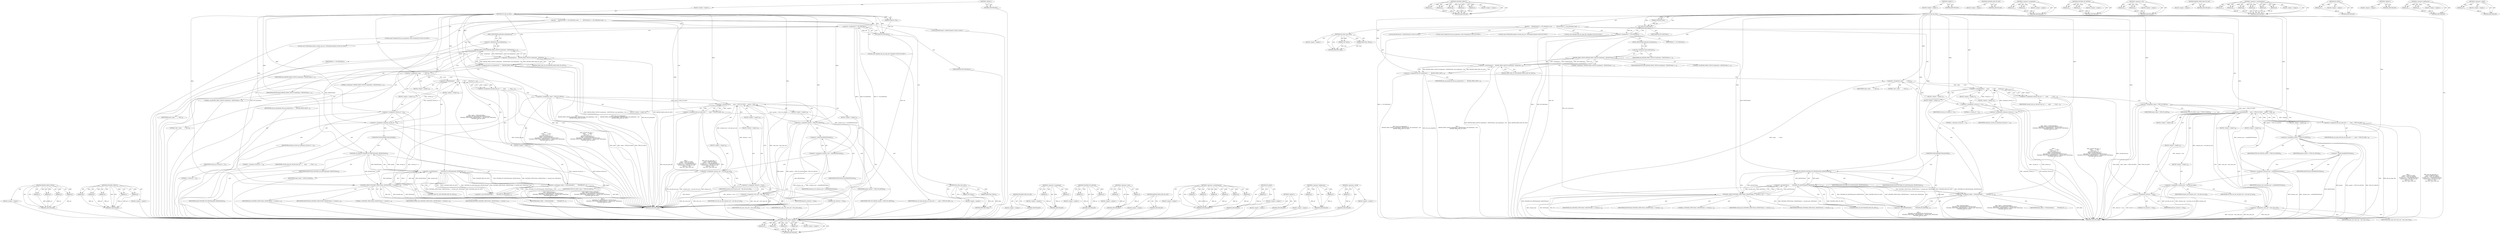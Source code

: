 digraph "&lt;operator&gt;.sizeOf" {
vulnerable_154 [label=<(METHOD,DEFINE_PROP_UINT32)>];
vulnerable_155 [label=<(PARAM,p1)>];
vulnerable_156 [label=<(PARAM,p2)>];
vulnerable_157 [label=<(PARAM,p3)>];
vulnerable_158 [label=<(PARAM,p4)>];
vulnerable_159 [label=<(BLOCK,&lt;empty&gt;,&lt;empty&gt;)>];
vulnerable_160 [label=<(METHOD_RETURN,ANY)>];
vulnerable_179 [label=<(METHOD,VMSTATE_STRUCT)>];
vulnerable_180 [label=<(PARAM,p1)>];
vulnerable_181 [label=<(PARAM,p2)>];
vulnerable_182 [label=<(PARAM,p3)>];
vulnerable_183 [label=<(PARAM,p4)>];
vulnerable_184 [label=<(PARAM,p5)>];
vulnerable_185 [label=<(BLOCK,&lt;empty&gt;,&lt;empty&gt;)>];
vulnerable_186 [label=<(METHOD_RETURN,ANY)>];
vulnerable_6 [label=<(METHOD,&lt;global&gt;)<SUB>1</SUB>>];
vulnerable_7 [label=<(BLOCK,&lt;empty&gt;,&lt;empty&gt;)<SUB>1</SUB>>];
vulnerable_8 [label=<(METHOD,usb_ehci_pci_exit)<SUB>1</SUB>>];
vulnerable_9 [label=<(PARAM,PCIDevice *dev)<SUB>1</SUB>>];
vulnerable_10 [label=<(BLOCK,{
     EHCIPCIState *i = PCI_EHCI(dev);
static ...,{
     EHCIPCIState *i = PCI_EHCI(dev);
static ...)<SUB>2</SUB>>];
vulnerable_11 [label="<(LOCAL,EHCIPCIState* i: EHCIPCIState*)<SUB>3</SUB>>"];
vulnerable_12 [label=<(&lt;operator&gt;.assignment,*i = PCI_EHCI(dev))<SUB>3</SUB>>];
vulnerable_13 [label=<(IDENTIFIER,i,*i = PCI_EHCI(dev))<SUB>3</SUB>>];
vulnerable_14 [label=<(PCI_EHCI,PCI_EHCI(dev))<SUB>3</SUB>>];
vulnerable_15 [label=<(IDENTIFIER,dev,PCI_EHCI(dev))<SUB>3</SUB>>];
vulnerable_16 [label="<(LOCAL,static Property[2] ehci_pci_properties: static Property[2])<SUB>28</SUB>>"];
vulnerable_17 [label=<(&lt;operator&gt;.assignment,ehci_pci_properties[] = {
    DEFINE_PROP_UINT3...)<SUB>28</SUB>>];
vulnerable_18 [label=<(IDENTIFIER,ehci_pci_properties,ehci_pci_properties[] = {
    DEFINE_PROP_UINT3...)<SUB>28</SUB>>];
vulnerable_19 [label=<(&lt;operator&gt;.arrayInitializer,{
    DEFINE_PROP_UINT32(&quot;maxframes&quot;, EHCIPCISt...)<SUB>28</SUB>>];
vulnerable_20 [label=<(DEFINE_PROP_UINT32,DEFINE_PROP_UINT32(&quot;maxframes&quot;, EHCIPCIState, e...)<SUB>29</SUB>>];
vulnerable_21 [label=<(LITERAL,&quot;maxframes&quot;,DEFINE_PROP_UINT32(&quot;maxframes&quot;, EHCIPCIState, e...)<SUB>29</SUB>>];
vulnerable_22 [label=<(IDENTIFIER,EHCIPCIState,DEFINE_PROP_UINT32(&quot;maxframes&quot;, EHCIPCIState, e...)<SUB>29</SUB>>];
vulnerable_23 [label=<(&lt;operator&gt;.fieldAccess,ehci.maxframes)<SUB>29</SUB>>];
vulnerable_24 [label=<(IDENTIFIER,ehci,DEFINE_PROP_UINT32(&quot;maxframes&quot;, EHCIPCIState, e...)<SUB>29</SUB>>];
vulnerable_25 [label=<(FIELD_IDENTIFIER,maxframes,maxframes)<SUB>29</SUB>>];
vulnerable_26 [label=<(LITERAL,128,DEFINE_PROP_UINT32(&quot;maxframes&quot;, EHCIPCIState, e...)<SUB>29</SUB>>];
vulnerable_27 [label=<(DEFINE_PROP_END_OF_LIST,DEFINE_PROP_END_OF_LIST())<SUB>30</SUB>>];
vulnerable_28 [label="<(LOCAL,const VMStateDescription vmstate_ehci_pci: VMStateDescription)<SUB>33</SUB>>"];
vulnerable_29 [label=<(&lt;operator&gt;.assignment,vmstate_ehci_pci = {
    .name        = &quot;ehci&quot;,...)<SUB>33</SUB>>];
vulnerable_30 [label=<(IDENTIFIER,vmstate_ehci_pci,vmstate_ehci_pci = {
    .name        = &quot;ehci&quot;,...)<SUB>33</SUB>>];
vulnerable_31 [label=<(&lt;operator&gt;.arrayInitializer,{
    .name        = &quot;ehci&quot;,
    .version_id  =...)<SUB>33</SUB>>];
vulnerable_32 [label=<(BLOCK,&lt;empty&gt;,&lt;empty&gt;)<SUB>34</SUB>>];
vulnerable_33 [label=<(&lt;operator&gt;.assignment,.name        = &quot;ehci&quot;)<SUB>34</SUB>>];
vulnerable_34 [label=<(IDENTIFIER,name,.name        = &quot;ehci&quot;)<SUB>34</SUB>>];
vulnerable_35 [label=<(LITERAL,&quot;ehci&quot;,.name        = &quot;ehci&quot;)<SUB>34</SUB>>];
vulnerable_36 [label=<(BLOCK,&lt;empty&gt;,&lt;empty&gt;)<SUB>35</SUB>>];
vulnerable_37 [label=<(&lt;operator&gt;.assignment,.version_id  = 2)<SUB>35</SUB>>];
vulnerable_38 [label=<(IDENTIFIER,version_id,.version_id  = 2)<SUB>35</SUB>>];
vulnerable_39 [label=<(LITERAL,2,.version_id  = 2)<SUB>35</SUB>>];
vulnerable_40 [label=<(BLOCK,&lt;empty&gt;,&lt;empty&gt;)<SUB>36</SUB>>];
vulnerable_41 [label=<(&lt;operator&gt;.assignment,.minimum_version_id  = 1)<SUB>36</SUB>>];
vulnerable_42 [label=<(IDENTIFIER,minimum_version_id,.minimum_version_id  = 1)<SUB>36</SUB>>];
vulnerable_43 [label=<(LITERAL,1,.minimum_version_id  = 1)<SUB>36</SUB>>];
vulnerable_44 [label=<(BLOCK,&lt;empty&gt;,&lt;empty&gt;)<SUB>37</SUB>>];
vulnerable_45 [label=<(&lt;operator&gt;.assignment,.fields = (VMStateField[]) {
        VMSTATE_PC...)<SUB>37</SUB>>];
vulnerable_46 [label=<(IDENTIFIER,fields,.fields = (VMStateField[]) {
        VMSTATE_PC...)<SUB>37</SUB>>];
vulnerable_47 [label=<(&lt;operator&gt;.cast,(VMStateField[]) {
        VMSTATE_PCI_DEVICE(p...)<SUB>37</SUB>>];
vulnerable_48 [label=<(UNKNOWN,VMStateField[],VMStateField[])<SUB>37</SUB>>];
vulnerable_49 [label=<(&lt;operator&gt;.arrayInitializer,{
        VMSTATE_PCI_DEVICE(pcidev, EHCIPCISta...)<SUB>37</SUB>>];
vulnerable_50 [label=<(VMSTATE_PCI_DEVICE,VMSTATE_PCI_DEVICE(pcidev, EHCIPCIState))<SUB>38</SUB>>];
vulnerable_51 [label=<(IDENTIFIER,pcidev,VMSTATE_PCI_DEVICE(pcidev, EHCIPCIState))<SUB>38</SUB>>];
vulnerable_52 [label=<(IDENTIFIER,EHCIPCIState,VMSTATE_PCI_DEVICE(pcidev, EHCIPCIState))<SUB>38</SUB>>];
vulnerable_53 [label=<(VMSTATE_STRUCT,VMSTATE_STRUCT(ehci, EHCIPCIState, 2, vmstate_e...)<SUB>39</SUB>>];
vulnerable_54 [label=<(IDENTIFIER,ehci,VMSTATE_STRUCT(ehci, EHCIPCIState, 2, vmstate_e...)<SUB>39</SUB>>];
vulnerable_55 [label=<(IDENTIFIER,EHCIPCIState,VMSTATE_STRUCT(ehci, EHCIPCIState, 2, vmstate_e...)<SUB>39</SUB>>];
vulnerable_56 [label=<(LITERAL,2,VMSTATE_STRUCT(ehci, EHCIPCIState, 2, vmstate_e...)<SUB>39</SUB>>];
vulnerable_57 [label=<(IDENTIFIER,vmstate_ehci,VMSTATE_STRUCT(ehci, EHCIPCIState, 2, vmstate_e...)<SUB>39</SUB>>];
vulnerable_58 [label=<(IDENTIFIER,EHCIState,VMSTATE_STRUCT(ehci, EHCIPCIState, 2, vmstate_e...)<SUB>39</SUB>>];
vulnerable_59 [label=<(VMSTATE_END_OF_LIST,VMSTATE_END_OF_LIST())<SUB>40</SUB>>];
vulnerable_60 [label="<(LOCAL,const TypeInfo ehci_pci_type_info: TypeInfo)<SUB>58</SUB>>"];
vulnerable_61 [label=<(&lt;operator&gt;.assignment,ehci_pci_type_info = {
    .name = TYPE_PCI_EHC...)<SUB>58</SUB>>];
vulnerable_62 [label=<(IDENTIFIER,ehci_pci_type_info,ehci_pci_type_info = {
    .name = TYPE_PCI_EHC...)<SUB>58</SUB>>];
vulnerable_63 [label=<(&lt;operator&gt;.arrayInitializer,{
    .name = TYPE_PCI_EHCI,
    .parent = TYPE...)<SUB>58</SUB>>];
vulnerable_64 [label=<(BLOCK,&lt;empty&gt;,&lt;empty&gt;)<SUB>59</SUB>>];
vulnerable_65 [label=<(&lt;operator&gt;.assignment,.name = TYPE_PCI_EHCI)<SUB>59</SUB>>];
vulnerable_66 [label=<(IDENTIFIER,name,.name = TYPE_PCI_EHCI)<SUB>59</SUB>>];
vulnerable_67 [label=<(IDENTIFIER,TYPE_PCI_EHCI,.name = TYPE_PCI_EHCI)<SUB>59</SUB>>];
vulnerable_68 [label=<(BLOCK,&lt;empty&gt;,&lt;empty&gt;)<SUB>60</SUB>>];
vulnerable_69 [label=<(&lt;operator&gt;.assignment,.parent = TYPE_PCI_DEVICE)<SUB>60</SUB>>];
vulnerable_70 [label=<(IDENTIFIER,parent,.parent = TYPE_PCI_DEVICE)<SUB>60</SUB>>];
vulnerable_71 [label=<(IDENTIFIER,TYPE_PCI_DEVICE,.parent = TYPE_PCI_DEVICE)<SUB>60</SUB>>];
vulnerable_72 [label=<(BLOCK,&lt;empty&gt;,&lt;empty&gt;)<SUB>61</SUB>>];
vulnerable_73 [label=<(&lt;operator&gt;.assignment,.instance_size = sizeof(EHCIPCIState))<SUB>61</SUB>>];
vulnerable_74 [label=<(IDENTIFIER,instance_size,.instance_size = sizeof(EHCIPCIState))<SUB>61</SUB>>];
vulnerable_75 [label=<(&lt;operator&gt;.sizeOf,sizeof(EHCIPCIState))<SUB>61</SUB>>];
vulnerable_76 [label=<(IDENTIFIER,EHCIPCIState,sizeof(EHCIPCIState))<SUB>61</SUB>>];
vulnerable_77 [label=<(BLOCK,&lt;empty&gt;,&lt;empty&gt;)<SUB>62</SUB>>];
vulnerable_78 [label=<(&lt;operator&gt;.assignment,.instance_init = usb_ehci_pci_init)<SUB>62</SUB>>];
vulnerable_79 [label=<(IDENTIFIER,instance_init,.instance_init = usb_ehci_pci_init)<SUB>62</SUB>>];
vulnerable_80 [label=<(IDENTIFIER,usb_ehci_pci_init,.instance_init = usb_ehci_pci_init)<SUB>62</SUB>>];
vulnerable_81 [label=<(BLOCK,&lt;empty&gt;,&lt;empty&gt;)<SUB>63</SUB>>];
vulnerable_82 [label=<(&lt;operator&gt;.assignment,.abstract = true)<SUB>63</SUB>>];
vulnerable_83 [label=<(IDENTIFIER,abstract,.abstract = true)<SUB>63</SUB>>];
vulnerable_84 [label=<(LITERAL,true,.abstract = true)<SUB>63</SUB>>];
vulnerable_85 [label=<(BLOCK,&lt;empty&gt;,&lt;empty&gt;)<SUB>64</SUB>>];
vulnerable_86 [label=<(&lt;operator&gt;.assignment,.class_init = ehci_class_init)<SUB>64</SUB>>];
vulnerable_87 [label=<(IDENTIFIER,class_init,.class_init = ehci_class_init)<SUB>64</SUB>>];
vulnerable_88 [label=<(IDENTIFIER,ehci_class_init,.class_init = ehci_class_init)<SUB>64</SUB>>];
vulnerable_89 [label=<(METHOD,ehci_data_class_init)<SUB>67</SUB>>];
vulnerable_90 [label=<(PARAM,ObjectClass *klass)<SUB>67</SUB>>];
vulnerable_91 [label=<(PARAM,void *data)<SUB>67</SUB>>];
vulnerable_92 [label=<(BLOCK,&lt;empty&gt;,&lt;empty&gt;)>];
vulnerable_93 [label=<(METHOD_RETURN,void)<SUB>67</SUB>>];
vulnerable_95 [label=<(METHOD_RETURN,void)<SUB>1</SUB>>];
vulnerable_97 [label=<(METHOD_RETURN,ANY)<SUB>1</SUB>>];
vulnerable_187 [label=<(METHOD,VMSTATE_END_OF_LIST)>];
vulnerable_188 [label=<(BLOCK,&lt;empty&gt;,&lt;empty&gt;)>];
vulnerable_189 [label=<(METHOD_RETURN,ANY)>];
vulnerable_136 [label=<(METHOD,&lt;operator&gt;.assignment)>];
vulnerable_137 [label=<(PARAM,p1)>];
vulnerable_138 [label=<(PARAM,p2)>];
vulnerable_139 [label=<(BLOCK,&lt;empty&gt;,&lt;empty&gt;)>];
vulnerable_140 [label=<(METHOD_RETURN,ANY)>];
vulnerable_174 [label=<(METHOD,VMSTATE_PCI_DEVICE)>];
vulnerable_175 [label=<(PARAM,p1)>];
vulnerable_176 [label=<(PARAM,p2)>];
vulnerable_177 [label=<(BLOCK,&lt;empty&gt;,&lt;empty&gt;)>];
vulnerable_178 [label=<(METHOD_RETURN,ANY)>];
vulnerable_169 [label=<(METHOD,&lt;operator&gt;.cast)>];
vulnerable_170 [label=<(PARAM,p1)>];
vulnerable_171 [label=<(PARAM,p2)>];
vulnerable_172 [label=<(BLOCK,&lt;empty&gt;,&lt;empty&gt;)>];
vulnerable_173 [label=<(METHOD_RETURN,ANY)>];
vulnerable_166 [label=<(METHOD,DEFINE_PROP_END_OF_LIST)>];
vulnerable_167 [label=<(BLOCK,&lt;empty&gt;,&lt;empty&gt;)>];
vulnerable_168 [label=<(METHOD_RETURN,ANY)>];
vulnerable_145 [label=<(METHOD,&lt;operator&gt;.arrayInitializer)>];
vulnerable_146 [label=<(PARAM,p1)>];
vulnerable_147 [label=<(PARAM,p2)>];
vulnerable_148 [label=<(PARAM,p3)>];
vulnerable_149 [label=<(PARAM,p4)>];
vulnerable_150 [label=<(PARAM,p5)>];
vulnerable_151 [label=<(PARAM,p6)>];
vulnerable_152 [label=<(BLOCK,&lt;empty&gt;,&lt;empty&gt;)>];
vulnerable_153 [label=<(METHOD_RETURN,ANY)>];
vulnerable_141 [label=<(METHOD,PCI_EHCI)>];
vulnerable_142 [label=<(PARAM,p1)>];
vulnerable_143 [label=<(BLOCK,&lt;empty&gt;,&lt;empty&gt;)>];
vulnerable_144 [label=<(METHOD_RETURN,ANY)>];
vulnerable_130 [label=<(METHOD,&lt;global&gt;)<SUB>1</SUB>>];
vulnerable_131 [label=<(BLOCK,&lt;empty&gt;,&lt;empty&gt;)>];
vulnerable_132 [label=<(METHOD_RETURN,ANY)>];
vulnerable_161 [label=<(METHOD,&lt;operator&gt;.fieldAccess)>];
vulnerable_162 [label=<(PARAM,p1)>];
vulnerable_163 [label=<(PARAM,p2)>];
vulnerable_164 [label=<(BLOCK,&lt;empty&gt;,&lt;empty&gt;)>];
vulnerable_165 [label=<(METHOD_RETURN,ANY)>];
vulnerable_190 [label=<(METHOD,&lt;operator&gt;.sizeOf)>];
vulnerable_191 [label=<(PARAM,p1)>];
vulnerable_192 [label=<(BLOCK,&lt;empty&gt;,&lt;empty&gt;)>];
vulnerable_193 [label=<(METHOD_RETURN,ANY)>];
fixed_154 [label=<(METHOD,DEFINE_PROP_UINT32)>];
fixed_155 [label=<(PARAM,p1)>];
fixed_156 [label=<(PARAM,p2)>];
fixed_157 [label=<(PARAM,p3)>];
fixed_158 [label=<(PARAM,p4)>];
fixed_159 [label=<(BLOCK,&lt;empty&gt;,&lt;empty&gt;)>];
fixed_160 [label=<(METHOD_RETURN,ANY)>];
fixed_179 [label=<(METHOD,VMSTATE_STRUCT)>];
fixed_180 [label=<(PARAM,p1)>];
fixed_181 [label=<(PARAM,p2)>];
fixed_182 [label=<(PARAM,p3)>];
fixed_183 [label=<(PARAM,p4)>];
fixed_184 [label=<(PARAM,p5)>];
fixed_185 [label=<(BLOCK,&lt;empty&gt;,&lt;empty&gt;)>];
fixed_186 [label=<(METHOD_RETURN,ANY)>];
fixed_6 [label=<(METHOD,&lt;global&gt;)<SUB>1</SUB>>];
fixed_7 [label=<(BLOCK,&lt;empty&gt;,&lt;empty&gt;)<SUB>1</SUB>>];
fixed_8 [label=<(METHOD,usb_ehci_pci_exit)<SUB>1</SUB>>];
fixed_9 [label=<(PARAM,PCIDevice *dev)<SUB>1</SUB>>];
fixed_10 [label=<(BLOCK,{
     EHCIPCIState *i = PCI_EHCI(dev);
static ...,{
     EHCIPCIState *i = PCI_EHCI(dev);
static ...)<SUB>2</SUB>>];
fixed_11 [label="<(LOCAL,EHCIPCIState* i: EHCIPCIState*)<SUB>3</SUB>>"];
fixed_12 [label=<(&lt;operator&gt;.assignment,*i = PCI_EHCI(dev))<SUB>3</SUB>>];
fixed_13 [label=<(IDENTIFIER,i,*i = PCI_EHCI(dev))<SUB>3</SUB>>];
fixed_14 [label=<(PCI_EHCI,PCI_EHCI(dev))<SUB>3</SUB>>];
fixed_15 [label=<(IDENTIFIER,dev,PCI_EHCI(dev))<SUB>3</SUB>>];
fixed_16 [label="<(LOCAL,static Property[2] ehci_pci_properties: static Property[2])<SUB>28</SUB>>"];
fixed_17 [label=<(&lt;operator&gt;.assignment,ehci_pci_properties[] = {
    DEFINE_PROP_UINT3...)<SUB>28</SUB>>];
fixed_18 [label=<(IDENTIFIER,ehci_pci_properties,ehci_pci_properties[] = {
    DEFINE_PROP_UINT3...)<SUB>28</SUB>>];
fixed_19 [label=<(&lt;operator&gt;.arrayInitializer,{
    DEFINE_PROP_UINT32(&quot;maxframes&quot;, EHCIPCISt...)<SUB>28</SUB>>];
fixed_20 [label=<(DEFINE_PROP_UINT32,DEFINE_PROP_UINT32(&quot;maxframes&quot;, EHCIPCIState, e...)<SUB>29</SUB>>];
fixed_21 [label=<(LITERAL,&quot;maxframes&quot;,DEFINE_PROP_UINT32(&quot;maxframes&quot;, EHCIPCIState, e...)<SUB>29</SUB>>];
fixed_22 [label=<(IDENTIFIER,EHCIPCIState,DEFINE_PROP_UINT32(&quot;maxframes&quot;, EHCIPCIState, e...)<SUB>29</SUB>>];
fixed_23 [label=<(&lt;operator&gt;.fieldAccess,ehci.maxframes)<SUB>29</SUB>>];
fixed_24 [label=<(IDENTIFIER,ehci,DEFINE_PROP_UINT32(&quot;maxframes&quot;, EHCIPCIState, e...)<SUB>29</SUB>>];
fixed_25 [label=<(FIELD_IDENTIFIER,maxframes,maxframes)<SUB>29</SUB>>];
fixed_26 [label=<(LITERAL,128,DEFINE_PROP_UINT32(&quot;maxframes&quot;, EHCIPCIState, e...)<SUB>29</SUB>>];
fixed_27 [label=<(DEFINE_PROP_END_OF_LIST,DEFINE_PROP_END_OF_LIST())<SUB>30</SUB>>];
fixed_28 [label="<(LOCAL,const VMStateDescription vmstate_ehci_pci: VMStateDescription)<SUB>33</SUB>>"];
fixed_29 [label=<(&lt;operator&gt;.assignment,vmstate_ehci_pci = {
    .name        = &quot;ehci&quot;,...)<SUB>33</SUB>>];
fixed_30 [label=<(IDENTIFIER,vmstate_ehci_pci,vmstate_ehci_pci = {
    .name        = &quot;ehci&quot;,...)<SUB>33</SUB>>];
fixed_31 [label=<(&lt;operator&gt;.arrayInitializer,{
    .name        = &quot;ehci&quot;,
    .version_id  =...)<SUB>33</SUB>>];
fixed_32 [label=<(BLOCK,&lt;empty&gt;,&lt;empty&gt;)<SUB>34</SUB>>];
fixed_33 [label=<(&lt;operator&gt;.assignment,.name        = &quot;ehci&quot;)<SUB>34</SUB>>];
fixed_34 [label=<(IDENTIFIER,name,.name        = &quot;ehci&quot;)<SUB>34</SUB>>];
fixed_35 [label=<(LITERAL,&quot;ehci&quot;,.name        = &quot;ehci&quot;)<SUB>34</SUB>>];
fixed_36 [label=<(BLOCK,&lt;empty&gt;,&lt;empty&gt;)<SUB>35</SUB>>];
fixed_37 [label=<(&lt;operator&gt;.assignment,.version_id  = 2)<SUB>35</SUB>>];
fixed_38 [label=<(IDENTIFIER,version_id,.version_id  = 2)<SUB>35</SUB>>];
fixed_39 [label=<(LITERAL,2,.version_id  = 2)<SUB>35</SUB>>];
fixed_40 [label=<(BLOCK,&lt;empty&gt;,&lt;empty&gt;)<SUB>36</SUB>>];
fixed_41 [label=<(&lt;operator&gt;.assignment,.minimum_version_id  = 1)<SUB>36</SUB>>];
fixed_42 [label=<(IDENTIFIER,minimum_version_id,.minimum_version_id  = 1)<SUB>36</SUB>>];
fixed_43 [label=<(LITERAL,1,.minimum_version_id  = 1)<SUB>36</SUB>>];
fixed_44 [label=<(BLOCK,&lt;empty&gt;,&lt;empty&gt;)<SUB>37</SUB>>];
fixed_45 [label=<(&lt;operator&gt;.assignment,.fields = (VMStateField[]) {
        VMSTATE_PC...)<SUB>37</SUB>>];
fixed_46 [label=<(IDENTIFIER,fields,.fields = (VMStateField[]) {
        VMSTATE_PC...)<SUB>37</SUB>>];
fixed_47 [label=<(&lt;operator&gt;.cast,(VMStateField[]) {
        VMSTATE_PCI_DEVICE(p...)<SUB>37</SUB>>];
fixed_48 [label=<(UNKNOWN,VMStateField[],VMStateField[])<SUB>37</SUB>>];
fixed_49 [label=<(&lt;operator&gt;.arrayInitializer,{
        VMSTATE_PCI_DEVICE(pcidev, EHCIPCISta...)<SUB>37</SUB>>];
fixed_50 [label=<(VMSTATE_PCI_DEVICE,VMSTATE_PCI_DEVICE(pcidev, EHCIPCIState))<SUB>38</SUB>>];
fixed_51 [label=<(IDENTIFIER,pcidev,VMSTATE_PCI_DEVICE(pcidev, EHCIPCIState))<SUB>38</SUB>>];
fixed_52 [label=<(IDENTIFIER,EHCIPCIState,VMSTATE_PCI_DEVICE(pcidev, EHCIPCIState))<SUB>38</SUB>>];
fixed_53 [label=<(VMSTATE_STRUCT,VMSTATE_STRUCT(ehci, EHCIPCIState, 2, vmstate_e...)<SUB>39</SUB>>];
fixed_54 [label=<(IDENTIFIER,ehci,VMSTATE_STRUCT(ehci, EHCIPCIState, 2, vmstate_e...)<SUB>39</SUB>>];
fixed_55 [label=<(IDENTIFIER,EHCIPCIState,VMSTATE_STRUCT(ehci, EHCIPCIState, 2, vmstate_e...)<SUB>39</SUB>>];
fixed_56 [label=<(LITERAL,2,VMSTATE_STRUCT(ehci, EHCIPCIState, 2, vmstate_e...)<SUB>39</SUB>>];
fixed_57 [label=<(IDENTIFIER,vmstate_ehci,VMSTATE_STRUCT(ehci, EHCIPCIState, 2, vmstate_e...)<SUB>39</SUB>>];
fixed_58 [label=<(IDENTIFIER,EHCIState,VMSTATE_STRUCT(ehci, EHCIPCIState, 2, vmstate_e...)<SUB>39</SUB>>];
fixed_59 [label=<(VMSTATE_END_OF_LIST,VMSTATE_END_OF_LIST())<SUB>40</SUB>>];
fixed_60 [label="<(LOCAL,const TypeInfo ehci_pci_type_info: TypeInfo)<SUB>58</SUB>>"];
fixed_61 [label=<(&lt;operator&gt;.assignment,ehci_pci_type_info = {
    .name = TYPE_PCI_EHC...)<SUB>58</SUB>>];
fixed_62 [label=<(IDENTIFIER,ehci_pci_type_info,ehci_pci_type_info = {
    .name = TYPE_PCI_EHC...)<SUB>58</SUB>>];
fixed_63 [label=<(&lt;operator&gt;.arrayInitializer,{
    .name = TYPE_PCI_EHCI,
    .parent = TYPE...)<SUB>58</SUB>>];
fixed_64 [label=<(BLOCK,&lt;empty&gt;,&lt;empty&gt;)<SUB>59</SUB>>];
fixed_65 [label=<(&lt;operator&gt;.assignment,.name = TYPE_PCI_EHCI)<SUB>59</SUB>>];
fixed_66 [label=<(IDENTIFIER,name,.name = TYPE_PCI_EHCI)<SUB>59</SUB>>];
fixed_67 [label=<(IDENTIFIER,TYPE_PCI_EHCI,.name = TYPE_PCI_EHCI)<SUB>59</SUB>>];
fixed_68 [label=<(BLOCK,&lt;empty&gt;,&lt;empty&gt;)<SUB>60</SUB>>];
fixed_69 [label=<(&lt;operator&gt;.assignment,.parent = TYPE_PCI_DEVICE)<SUB>60</SUB>>];
fixed_70 [label=<(IDENTIFIER,parent,.parent = TYPE_PCI_DEVICE)<SUB>60</SUB>>];
fixed_71 [label=<(IDENTIFIER,TYPE_PCI_DEVICE,.parent = TYPE_PCI_DEVICE)<SUB>60</SUB>>];
fixed_72 [label=<(BLOCK,&lt;empty&gt;,&lt;empty&gt;)<SUB>61</SUB>>];
fixed_73 [label=<(&lt;operator&gt;.assignment,.instance_size = sizeof(EHCIPCIState))<SUB>61</SUB>>];
fixed_74 [label=<(IDENTIFIER,instance_size,.instance_size = sizeof(EHCIPCIState))<SUB>61</SUB>>];
fixed_75 [label=<(&lt;operator&gt;.sizeOf,sizeof(EHCIPCIState))<SUB>61</SUB>>];
fixed_76 [label=<(IDENTIFIER,EHCIPCIState,sizeof(EHCIPCIState))<SUB>61</SUB>>];
fixed_77 [label=<(BLOCK,&lt;empty&gt;,&lt;empty&gt;)<SUB>62</SUB>>];
fixed_78 [label=<(&lt;operator&gt;.assignment,.instance_init = usb_ehci_pci_init)<SUB>62</SUB>>];
fixed_79 [label=<(IDENTIFIER,instance_init,.instance_init = usb_ehci_pci_init)<SUB>62</SUB>>];
fixed_80 [label=<(IDENTIFIER,usb_ehci_pci_init,.instance_init = usb_ehci_pci_init)<SUB>62</SUB>>];
fixed_81 [label=<(BLOCK,&lt;empty&gt;,&lt;empty&gt;)<SUB>63</SUB>>];
fixed_82 [label=<(&lt;operator&gt;.assignment,.abstract = true)<SUB>63</SUB>>];
fixed_83 [label=<(IDENTIFIER,abstract,.abstract = true)<SUB>63</SUB>>];
fixed_84 [label=<(LITERAL,true,.abstract = true)<SUB>63</SUB>>];
fixed_85 [label=<(BLOCK,&lt;empty&gt;,&lt;empty&gt;)<SUB>64</SUB>>];
fixed_86 [label=<(&lt;operator&gt;.assignment,.class_init = ehci_class_init)<SUB>64</SUB>>];
fixed_87 [label=<(IDENTIFIER,class_init,.class_init = ehci_class_init)<SUB>64</SUB>>];
fixed_88 [label=<(IDENTIFIER,ehci_class_init,.class_init = ehci_class_init)<SUB>64</SUB>>];
fixed_89 [label=<(METHOD,ehci_data_class_init)<SUB>67</SUB>>];
fixed_90 [label=<(PARAM,ObjectClass *klass)<SUB>67</SUB>>];
fixed_91 [label=<(PARAM,void *data)<SUB>67</SUB>>];
fixed_92 [label=<(BLOCK,&lt;empty&gt;,&lt;empty&gt;)>];
fixed_93 [label=<(METHOD_RETURN,void)<SUB>67</SUB>>];
fixed_95 [label=<(METHOD_RETURN,void)<SUB>1</SUB>>];
fixed_97 [label=<(METHOD_RETURN,ANY)<SUB>1</SUB>>];
fixed_187 [label=<(METHOD,VMSTATE_END_OF_LIST)>];
fixed_188 [label=<(BLOCK,&lt;empty&gt;,&lt;empty&gt;)>];
fixed_189 [label=<(METHOD_RETURN,ANY)>];
fixed_136 [label=<(METHOD,&lt;operator&gt;.assignment)>];
fixed_137 [label=<(PARAM,p1)>];
fixed_138 [label=<(PARAM,p2)>];
fixed_139 [label=<(BLOCK,&lt;empty&gt;,&lt;empty&gt;)>];
fixed_140 [label=<(METHOD_RETURN,ANY)>];
fixed_174 [label=<(METHOD,VMSTATE_PCI_DEVICE)>];
fixed_175 [label=<(PARAM,p1)>];
fixed_176 [label=<(PARAM,p2)>];
fixed_177 [label=<(BLOCK,&lt;empty&gt;,&lt;empty&gt;)>];
fixed_178 [label=<(METHOD_RETURN,ANY)>];
fixed_169 [label=<(METHOD,&lt;operator&gt;.cast)>];
fixed_170 [label=<(PARAM,p1)>];
fixed_171 [label=<(PARAM,p2)>];
fixed_172 [label=<(BLOCK,&lt;empty&gt;,&lt;empty&gt;)>];
fixed_173 [label=<(METHOD_RETURN,ANY)>];
fixed_166 [label=<(METHOD,DEFINE_PROP_END_OF_LIST)>];
fixed_167 [label=<(BLOCK,&lt;empty&gt;,&lt;empty&gt;)>];
fixed_168 [label=<(METHOD_RETURN,ANY)>];
fixed_145 [label=<(METHOD,&lt;operator&gt;.arrayInitializer)>];
fixed_146 [label=<(PARAM,p1)>];
fixed_147 [label=<(PARAM,p2)>];
fixed_148 [label=<(PARAM,p3)>];
fixed_149 [label=<(PARAM,p4)>];
fixed_150 [label=<(PARAM,p5)>];
fixed_151 [label=<(PARAM,p6)>];
fixed_152 [label=<(BLOCK,&lt;empty&gt;,&lt;empty&gt;)>];
fixed_153 [label=<(METHOD_RETURN,ANY)>];
fixed_141 [label=<(METHOD,PCI_EHCI)>];
fixed_142 [label=<(PARAM,p1)>];
fixed_143 [label=<(BLOCK,&lt;empty&gt;,&lt;empty&gt;)>];
fixed_144 [label=<(METHOD_RETURN,ANY)>];
fixed_130 [label=<(METHOD,&lt;global&gt;)<SUB>1</SUB>>];
fixed_131 [label=<(BLOCK,&lt;empty&gt;,&lt;empty&gt;)>];
fixed_132 [label=<(METHOD_RETURN,ANY)>];
fixed_161 [label=<(METHOD,&lt;operator&gt;.fieldAccess)>];
fixed_162 [label=<(PARAM,p1)>];
fixed_163 [label=<(PARAM,p2)>];
fixed_164 [label=<(BLOCK,&lt;empty&gt;,&lt;empty&gt;)>];
fixed_165 [label=<(METHOD_RETURN,ANY)>];
fixed_190 [label=<(METHOD,&lt;operator&gt;.sizeOf)>];
fixed_191 [label=<(PARAM,p1)>];
fixed_192 [label=<(BLOCK,&lt;empty&gt;,&lt;empty&gt;)>];
fixed_193 [label=<(METHOD_RETURN,ANY)>];
vulnerable_154 -> vulnerable_155  [key=0, label="AST: "];
vulnerable_154 -> vulnerable_155  [key=1, label="DDG: "];
vulnerable_154 -> vulnerable_159  [key=0, label="AST: "];
vulnerable_154 -> vulnerable_156  [key=0, label="AST: "];
vulnerable_154 -> vulnerable_156  [key=1, label="DDG: "];
vulnerable_154 -> vulnerable_160  [key=0, label="AST: "];
vulnerable_154 -> vulnerable_160  [key=1, label="CFG: "];
vulnerable_154 -> vulnerable_157  [key=0, label="AST: "];
vulnerable_154 -> vulnerable_157  [key=1, label="DDG: "];
vulnerable_154 -> vulnerable_158  [key=0, label="AST: "];
vulnerable_154 -> vulnerable_158  [key=1, label="DDG: "];
vulnerable_155 -> vulnerable_160  [key=0, label="DDG: p1"];
vulnerable_156 -> vulnerable_160  [key=0, label="DDG: p2"];
vulnerable_157 -> vulnerable_160  [key=0, label="DDG: p3"];
vulnerable_158 -> vulnerable_160  [key=0, label="DDG: p4"];
vulnerable_159 -> fixed_154  [key=0];
vulnerable_160 -> fixed_154  [key=0];
vulnerable_179 -> vulnerable_180  [key=0, label="AST: "];
vulnerable_179 -> vulnerable_180  [key=1, label="DDG: "];
vulnerable_179 -> vulnerable_185  [key=0, label="AST: "];
vulnerable_179 -> vulnerable_181  [key=0, label="AST: "];
vulnerable_179 -> vulnerable_181  [key=1, label="DDG: "];
vulnerable_179 -> vulnerable_186  [key=0, label="AST: "];
vulnerable_179 -> vulnerable_186  [key=1, label="CFG: "];
vulnerable_179 -> vulnerable_182  [key=0, label="AST: "];
vulnerable_179 -> vulnerable_182  [key=1, label="DDG: "];
vulnerable_179 -> vulnerable_183  [key=0, label="AST: "];
vulnerable_179 -> vulnerable_183  [key=1, label="DDG: "];
vulnerable_179 -> vulnerable_184  [key=0, label="AST: "];
vulnerable_179 -> vulnerable_184  [key=1, label="DDG: "];
vulnerable_180 -> vulnerable_186  [key=0, label="DDG: p1"];
vulnerable_181 -> vulnerable_186  [key=0, label="DDG: p2"];
vulnerable_182 -> vulnerable_186  [key=0, label="DDG: p3"];
vulnerable_183 -> vulnerable_186  [key=0, label="DDG: p4"];
vulnerable_184 -> vulnerable_186  [key=0, label="DDG: p5"];
vulnerable_185 -> fixed_154  [key=0];
vulnerable_186 -> fixed_154  [key=0];
vulnerable_6 -> vulnerable_7  [key=0, label="AST: "];
vulnerable_6 -> vulnerable_97  [key=0, label="AST: "];
vulnerable_6 -> vulnerable_97  [key=1, label="CFG: "];
vulnerable_7 -> vulnerable_8  [key=0, label="AST: "];
vulnerable_8 -> vulnerable_9  [key=0, label="AST: "];
vulnerable_8 -> vulnerable_9  [key=1, label="DDG: "];
vulnerable_8 -> vulnerable_10  [key=0, label="AST: "];
vulnerable_8 -> vulnerable_95  [key=0, label="AST: "];
vulnerable_8 -> vulnerable_14  [key=0, label="CFG: "];
vulnerable_8 -> vulnerable_14  [key=1, label="DDG: "];
vulnerable_8 -> vulnerable_19  [key=0, label="DDG: "];
vulnerable_8 -> vulnerable_31  [key=0, label="DDG: "];
vulnerable_8 -> vulnerable_63  [key=0, label="DDG: "];
vulnerable_8 -> vulnerable_20  [key=0, label="DDG: "];
vulnerable_8 -> vulnerable_33  [key=0, label="DDG: "];
vulnerable_8 -> vulnerable_37  [key=0, label="DDG: "];
vulnerable_8 -> vulnerable_41  [key=0, label="DDG: "];
vulnerable_8 -> vulnerable_65  [key=0, label="DDG: "];
vulnerable_8 -> vulnerable_69  [key=0, label="DDG: "];
vulnerable_8 -> vulnerable_78  [key=0, label="DDG: "];
vulnerable_8 -> vulnerable_82  [key=0, label="DDG: "];
vulnerable_8 -> vulnerable_86  [key=0, label="DDG: "];
vulnerable_8 -> vulnerable_49  [key=0, label="DDG: "];
vulnerable_8 -> vulnerable_50  [key=0, label="DDG: "];
vulnerable_8 -> vulnerable_53  [key=0, label="DDG: "];
vulnerable_9 -> vulnerable_14  [key=0, label="DDG: dev"];
vulnerable_10 -> vulnerable_11  [key=0, label="AST: "];
vulnerable_10 -> vulnerable_12  [key=0, label="AST: "];
vulnerable_10 -> vulnerable_16  [key=0, label="AST: "];
vulnerable_10 -> vulnerable_17  [key=0, label="AST: "];
vulnerable_10 -> vulnerable_28  [key=0, label="AST: "];
vulnerable_10 -> vulnerable_29  [key=0, label="AST: "];
vulnerable_10 -> vulnerable_60  [key=0, label="AST: "];
vulnerable_10 -> vulnerable_61  [key=0, label="AST: "];
vulnerable_10 -> vulnerable_89  [key=0, label="AST: "];
vulnerable_11 -> fixed_154  [key=0];
vulnerable_12 -> vulnerable_13  [key=0, label="AST: "];
vulnerable_12 -> vulnerable_14  [key=0, label="AST: "];
vulnerable_12 -> vulnerable_25  [key=0, label="CFG: "];
vulnerable_12 -> vulnerable_95  [key=0, label="DDG: i"];
vulnerable_12 -> vulnerable_95  [key=1, label="DDG: PCI_EHCI(dev)"];
vulnerable_12 -> vulnerable_95  [key=2, label="DDG: *i = PCI_EHCI(dev)"];
vulnerable_13 -> fixed_154  [key=0];
vulnerable_14 -> vulnerable_15  [key=0, label="AST: "];
vulnerable_14 -> vulnerable_12  [key=0, label="CFG: "];
vulnerable_14 -> vulnerable_12  [key=1, label="DDG: dev"];
vulnerable_14 -> vulnerable_95  [key=0, label="DDG: dev"];
vulnerable_15 -> fixed_154  [key=0];
vulnerable_16 -> fixed_154  [key=0];
vulnerable_17 -> vulnerable_18  [key=0, label="AST: "];
vulnerable_17 -> vulnerable_19  [key=0, label="AST: "];
vulnerable_17 -> vulnerable_33  [key=0, label="CFG: "];
vulnerable_17 -> vulnerable_95  [key=0, label="DDG: ehci_pci_properties"];
vulnerable_17 -> vulnerable_95  [key=1, label="DDG: {
    DEFINE_PROP_UINT32(&quot;maxframes&quot;, EHCIPCIState, ehci.maxframes, 128),
    DEFINE_PROP_END_OF_LIST(),
}"];
vulnerable_17 -> vulnerable_95  [key=2, label="DDG: ehci_pci_properties[] = {
    DEFINE_PROP_UINT32(&quot;maxframes&quot;, EHCIPCIState, ehci.maxframes, 128),
    DEFINE_PROP_END_OF_LIST(),
}"];
vulnerable_18 -> fixed_154  [key=0];
vulnerable_19 -> vulnerable_20  [key=0, label="AST: "];
vulnerable_19 -> vulnerable_27  [key=0, label="AST: "];
vulnerable_19 -> vulnerable_17  [key=0, label="CFG: "];
vulnerable_19 -> vulnerable_17  [key=1, label="DDG: DEFINE_PROP_UINT32(&quot;maxframes&quot;, EHCIPCIState, ehci.maxframes, 128)"];
vulnerable_19 -> vulnerable_17  [key=2, label="DDG: DEFINE_PROP_END_OF_LIST()"];
vulnerable_19 -> vulnerable_95  [key=0, label="DDG: DEFINE_PROP_UINT32(&quot;maxframes&quot;, EHCIPCIState, ehci.maxframes, 128)"];
vulnerable_19 -> vulnerable_95  [key=1, label="DDG: DEFINE_PROP_END_OF_LIST()"];
vulnerable_20 -> vulnerable_21  [key=0, label="AST: "];
vulnerable_20 -> vulnerable_22  [key=0, label="AST: "];
vulnerable_20 -> vulnerable_23  [key=0, label="AST: "];
vulnerable_20 -> vulnerable_26  [key=0, label="AST: "];
vulnerable_20 -> vulnerable_27  [key=0, label="CFG: "];
vulnerable_20 -> vulnerable_19  [key=0, label="DDG: &quot;maxframes&quot;"];
vulnerable_20 -> vulnerable_19  [key=1, label="DDG: EHCIPCIState"];
vulnerable_20 -> vulnerable_19  [key=2, label="DDG: ehci.maxframes"];
vulnerable_20 -> vulnerable_19  [key=3, label="DDG: 128"];
vulnerable_20 -> vulnerable_50  [key=0, label="DDG: EHCIPCIState"];
vulnerable_20 -> vulnerable_53  [key=0, label="DDG: ehci.maxframes"];
vulnerable_21 -> fixed_154  [key=0];
vulnerable_22 -> fixed_154  [key=0];
vulnerable_23 -> vulnerable_24  [key=0, label="AST: "];
vulnerable_23 -> vulnerable_25  [key=0, label="AST: "];
vulnerable_23 -> vulnerable_20  [key=0, label="CFG: "];
vulnerable_24 -> fixed_154  [key=0];
vulnerable_25 -> vulnerable_23  [key=0, label="CFG: "];
vulnerable_26 -> fixed_154  [key=0];
vulnerable_27 -> vulnerable_19  [key=0, label="CFG: "];
vulnerable_28 -> fixed_154  [key=0];
vulnerable_29 -> vulnerable_30  [key=0, label="AST: "];
vulnerable_29 -> vulnerable_31  [key=0, label="AST: "];
vulnerable_29 -> vulnerable_65  [key=0, label="CFG: "];
vulnerable_29 -> vulnerable_95  [key=0, label="DDG: vmstate_ehci_pci"];
vulnerable_29 -> vulnerable_95  [key=1, label="DDG: {
    .name        = &quot;ehci&quot;,
    .version_id  = 2,
    .minimum_version_id  = 1,
    .fields = (VMStateField[]) {
        VMSTATE_PCI_DEVICE(pcidev, EHCIPCIState),
        VMSTATE_STRUCT(ehci, EHCIPCIState, 2, vmstate_ehci, EHCIState),
        VMSTATE_END_OF_LIST()
    }
}"];
vulnerable_29 -> vulnerable_95  [key=2, label="DDG: vmstate_ehci_pci = {
    .name        = &quot;ehci&quot;,
    .version_id  = 2,
    .minimum_version_id  = 1,
    .fields = (VMStateField[]) {
        VMSTATE_PCI_DEVICE(pcidev, EHCIPCIState),
        VMSTATE_STRUCT(ehci, EHCIPCIState, 2, vmstate_ehci, EHCIState),
        VMSTATE_END_OF_LIST()
    }
}"];
vulnerable_30 -> fixed_154  [key=0];
vulnerable_31 -> vulnerable_32  [key=0, label="AST: "];
vulnerable_31 -> vulnerable_36  [key=0, label="AST: "];
vulnerable_31 -> vulnerable_40  [key=0, label="AST: "];
vulnerable_31 -> vulnerable_44  [key=0, label="AST: "];
vulnerable_31 -> vulnerable_29  [key=0, label="CFG: "];
vulnerable_31 -> vulnerable_29  [key=1, label="DDG: &lt;empty&gt;"];
vulnerable_31 -> vulnerable_29  [key=2, label="DDG: "];
vulnerable_32 -> vulnerable_33  [key=0, label="AST: "];
vulnerable_33 -> vulnerable_34  [key=0, label="AST: "];
vulnerable_33 -> vulnerable_35  [key=0, label="AST: "];
vulnerable_33 -> vulnerable_37  [key=0, label="CFG: "];
vulnerable_33 -> vulnerable_95  [key=0, label="DDG: .name        = &quot;ehci&quot;"];
vulnerable_33 -> vulnerable_31  [key=0, label="DDG: .name        = &quot;ehci&quot;"];
vulnerable_34 -> fixed_154  [key=0];
vulnerable_35 -> fixed_154  [key=0];
vulnerable_36 -> vulnerable_37  [key=0, label="AST: "];
vulnerable_37 -> vulnerable_38  [key=0, label="AST: "];
vulnerable_37 -> vulnerable_39  [key=0, label="AST: "];
vulnerable_37 -> vulnerable_41  [key=0, label="CFG: "];
vulnerable_37 -> vulnerable_95  [key=0, label="DDG: .version_id  = 2"];
vulnerable_37 -> vulnerable_95  [key=1, label="DDG: version_id"];
vulnerable_37 -> vulnerable_31  [key=0, label="DDG: .version_id  = 2"];
vulnerable_38 -> fixed_154  [key=0];
vulnerable_39 -> fixed_154  [key=0];
vulnerable_40 -> vulnerable_41  [key=0, label="AST: "];
vulnerable_41 -> vulnerable_42  [key=0, label="AST: "];
vulnerable_41 -> vulnerable_43  [key=0, label="AST: "];
vulnerable_41 -> vulnerable_48  [key=0, label="CFG: "];
vulnerable_41 -> vulnerable_95  [key=0, label="DDG: .minimum_version_id  = 1"];
vulnerable_41 -> vulnerable_95  [key=1, label="DDG: minimum_version_id"];
vulnerable_41 -> vulnerable_31  [key=0, label="DDG: .minimum_version_id  = 1"];
vulnerable_42 -> fixed_154  [key=0];
vulnerable_43 -> fixed_154  [key=0];
vulnerable_44 -> vulnerable_45  [key=0, label="AST: "];
vulnerable_45 -> vulnerable_46  [key=0, label="AST: "];
vulnerable_45 -> vulnerable_47  [key=0, label="AST: "];
vulnerable_45 -> vulnerable_31  [key=0, label="CFG: "];
vulnerable_45 -> vulnerable_31  [key=1, label="DDG: .fields = (VMStateField[]) {
        VMSTATE_PCI_DEVICE(pcidev, EHCIPCIState),
        VMSTATE_STRUCT(ehci, EHCIPCIState, 2, vmstate_ehci, EHCIState),
        VMSTATE_END_OF_LIST()
    }"];
vulnerable_45 -> vulnerable_95  [key=0, label="DDG: (VMStateField[]) {
        VMSTATE_PCI_DEVICE(pcidev, EHCIPCIState),
        VMSTATE_STRUCT(ehci, EHCIPCIState, 2, vmstate_ehci, EHCIState),
        VMSTATE_END_OF_LIST()
    }"];
vulnerable_45 -> vulnerable_95  [key=1, label="DDG: .fields = (VMStateField[]) {
        VMSTATE_PCI_DEVICE(pcidev, EHCIPCIState),
        VMSTATE_STRUCT(ehci, EHCIPCIState, 2, vmstate_ehci, EHCIState),
        VMSTATE_END_OF_LIST()
    }"];
vulnerable_45 -> vulnerable_95  [key=2, label="DDG: fields"];
vulnerable_46 -> fixed_154  [key=0];
vulnerable_47 -> vulnerable_48  [key=0, label="AST: "];
vulnerable_47 -> vulnerable_49  [key=0, label="AST: "];
vulnerable_47 -> vulnerable_45  [key=0, label="CFG: "];
vulnerable_47 -> vulnerable_95  [key=0, label="DDG: {
        VMSTATE_PCI_DEVICE(pcidev, EHCIPCIState),
        VMSTATE_STRUCT(ehci, EHCIPCIState, 2, vmstate_ehci, EHCIState),
        VMSTATE_END_OF_LIST()
    }"];
vulnerable_48 -> vulnerable_50  [key=0, label="CFG: "];
vulnerable_49 -> vulnerable_50  [key=0, label="AST: "];
vulnerable_49 -> vulnerable_53  [key=0, label="AST: "];
vulnerable_49 -> vulnerable_59  [key=0, label="AST: "];
vulnerable_49 -> vulnerable_47  [key=0, label="CFG: "];
vulnerable_49 -> vulnerable_47  [key=1, label="DDG: VMSTATE_PCI_DEVICE(pcidev, EHCIPCIState)"];
vulnerable_49 -> vulnerable_47  [key=2, label="DDG: VMSTATE_STRUCT(ehci, EHCIPCIState, 2, vmstate_ehci, EHCIState)"];
vulnerable_49 -> vulnerable_47  [key=3, label="DDG: VMSTATE_END_OF_LIST()"];
vulnerable_49 -> vulnerable_95  [key=0, label="DDG: VMSTATE_PCI_DEVICE(pcidev, EHCIPCIState)"];
vulnerable_49 -> vulnerable_95  [key=1, label="DDG: VMSTATE_STRUCT(ehci, EHCIPCIState, 2, vmstate_ehci, EHCIState)"];
vulnerable_49 -> vulnerable_95  [key=2, label="DDG: VMSTATE_END_OF_LIST()"];
vulnerable_49 -> vulnerable_45  [key=0, label="DDG: VMSTATE_PCI_DEVICE(pcidev, EHCIPCIState)"];
vulnerable_49 -> vulnerable_45  [key=1, label="DDG: VMSTATE_STRUCT(ehci, EHCIPCIState, 2, vmstate_ehci, EHCIState)"];
vulnerable_49 -> vulnerable_45  [key=2, label="DDG: VMSTATE_END_OF_LIST()"];
vulnerable_50 -> vulnerable_51  [key=0, label="AST: "];
vulnerable_50 -> vulnerable_52  [key=0, label="AST: "];
vulnerable_50 -> vulnerable_53  [key=0, label="CFG: "];
vulnerable_50 -> vulnerable_53  [key=1, label="DDG: EHCIPCIState"];
vulnerable_50 -> vulnerable_95  [key=0, label="DDG: pcidev"];
vulnerable_50 -> vulnerable_49  [key=0, label="DDG: pcidev"];
vulnerable_50 -> vulnerable_49  [key=1, label="DDG: EHCIPCIState"];
vulnerable_51 -> fixed_154  [key=0];
vulnerable_52 -> fixed_154  [key=0];
vulnerable_53 -> vulnerable_54  [key=0, label="AST: "];
vulnerable_53 -> vulnerable_55  [key=0, label="AST: "];
vulnerable_53 -> vulnerable_56  [key=0, label="AST: "];
vulnerable_53 -> vulnerable_57  [key=0, label="AST: "];
vulnerable_53 -> vulnerable_58  [key=0, label="AST: "];
vulnerable_53 -> vulnerable_59  [key=0, label="CFG: "];
vulnerable_53 -> vulnerable_95  [key=0, label="DDG: ehci"];
vulnerable_53 -> vulnerable_95  [key=1, label="DDG: vmstate_ehci"];
vulnerable_53 -> vulnerable_95  [key=2, label="DDG: EHCIState"];
vulnerable_53 -> vulnerable_49  [key=0, label="DDG: 2"];
vulnerable_53 -> vulnerable_49  [key=1, label="DDG: ehci"];
vulnerable_53 -> vulnerable_49  [key=2, label="DDG: EHCIPCIState"];
vulnerable_53 -> vulnerable_49  [key=3, label="DDG: vmstate_ehci"];
vulnerable_53 -> vulnerable_49  [key=4, label="DDG: EHCIState"];
vulnerable_54 -> fixed_154  [key=0];
vulnerable_55 -> fixed_154  [key=0];
vulnerable_56 -> fixed_154  [key=0];
vulnerable_57 -> fixed_154  [key=0];
vulnerable_58 -> fixed_154  [key=0];
vulnerable_59 -> vulnerable_49  [key=0, label="CFG: "];
vulnerable_60 -> fixed_154  [key=0];
vulnerable_61 -> vulnerable_62  [key=0, label="AST: "];
vulnerable_61 -> vulnerable_63  [key=0, label="AST: "];
vulnerable_61 -> vulnerable_95  [key=0, label="CFG: "];
vulnerable_61 -> vulnerable_95  [key=1, label="DDG: ehci_pci_type_info"];
vulnerable_61 -> vulnerable_95  [key=2, label="DDG: {
    .name = TYPE_PCI_EHCI,
    .parent = TYPE_PCI_DEVICE,
    .instance_size = sizeof(EHCIPCIState),
    .instance_init = usb_ehci_pci_init,
    .abstract = true,
    .class_init = ehci_class_init,
}"];
vulnerable_61 -> vulnerable_95  [key=3, label="DDG: ehci_pci_type_info = {
    .name = TYPE_PCI_EHCI,
    .parent = TYPE_PCI_DEVICE,
    .instance_size = sizeof(EHCIPCIState),
    .instance_init = usb_ehci_pci_init,
    .abstract = true,
    .class_init = ehci_class_init,
}"];
vulnerable_62 -> fixed_154  [key=0];
vulnerable_63 -> vulnerable_64  [key=0, label="AST: "];
vulnerable_63 -> vulnerable_68  [key=0, label="AST: "];
vulnerable_63 -> vulnerable_72  [key=0, label="AST: "];
vulnerable_63 -> vulnerable_77  [key=0, label="AST: "];
vulnerable_63 -> vulnerable_81  [key=0, label="AST: "];
vulnerable_63 -> vulnerable_85  [key=0, label="AST: "];
vulnerable_63 -> vulnerable_61  [key=0, label="CFG: "];
vulnerable_63 -> vulnerable_61  [key=1, label="DDG: &lt;empty&gt;"];
vulnerable_63 -> vulnerable_61  [key=2, label="DDG: "];
vulnerable_64 -> vulnerable_65  [key=0, label="AST: "];
vulnerable_65 -> vulnerable_66  [key=0, label="AST: "];
vulnerable_65 -> vulnerable_67  [key=0, label="AST: "];
vulnerable_65 -> vulnerable_69  [key=0, label="CFG: "];
vulnerable_65 -> vulnerable_95  [key=0, label="DDG: name"];
vulnerable_65 -> vulnerable_95  [key=1, label="DDG: .name = TYPE_PCI_EHCI"];
vulnerable_65 -> vulnerable_95  [key=2, label="DDG: TYPE_PCI_EHCI"];
vulnerable_65 -> vulnerable_63  [key=0, label="DDG: .name = TYPE_PCI_EHCI"];
vulnerable_66 -> fixed_154  [key=0];
vulnerable_67 -> fixed_154  [key=0];
vulnerable_68 -> vulnerable_69  [key=0, label="AST: "];
vulnerable_69 -> vulnerable_70  [key=0, label="AST: "];
vulnerable_69 -> vulnerable_71  [key=0, label="AST: "];
vulnerable_69 -> vulnerable_75  [key=0, label="CFG: "];
vulnerable_69 -> vulnerable_95  [key=0, label="DDG: parent"];
vulnerable_69 -> vulnerable_95  [key=1, label="DDG: .parent = TYPE_PCI_DEVICE"];
vulnerable_69 -> vulnerable_95  [key=2, label="DDG: TYPE_PCI_DEVICE"];
vulnerable_69 -> vulnerable_63  [key=0, label="DDG: .parent = TYPE_PCI_DEVICE"];
vulnerable_70 -> fixed_154  [key=0];
vulnerable_71 -> fixed_154  [key=0];
vulnerable_72 -> vulnerable_73  [key=0, label="AST: "];
vulnerable_73 -> vulnerable_74  [key=0, label="AST: "];
vulnerable_73 -> vulnerable_75  [key=0, label="AST: "];
vulnerable_73 -> vulnerable_78  [key=0, label="CFG: "];
vulnerable_73 -> vulnerable_95  [key=0, label="DDG: .instance_size = sizeof(EHCIPCIState)"];
vulnerable_73 -> vulnerable_95  [key=1, label="DDG: instance_size"];
vulnerable_73 -> vulnerable_63  [key=0, label="DDG: .instance_size = sizeof(EHCIPCIState)"];
vulnerable_74 -> fixed_154  [key=0];
vulnerable_75 -> vulnerable_76  [key=0, label="AST: "];
vulnerable_75 -> vulnerable_73  [key=0, label="CFG: "];
vulnerable_75 -> vulnerable_95  [key=0, label="DDG: EHCIPCIState"];
vulnerable_76 -> fixed_154  [key=0];
vulnerable_77 -> vulnerable_78  [key=0, label="AST: "];
vulnerable_78 -> vulnerable_79  [key=0, label="AST: "];
vulnerable_78 -> vulnerable_80  [key=0, label="AST: "];
vulnerable_78 -> vulnerable_82  [key=0, label="CFG: "];
vulnerable_78 -> vulnerable_95  [key=0, label="DDG: usb_ehci_pci_init"];
vulnerable_78 -> vulnerable_95  [key=1, label="DDG: .instance_init = usb_ehci_pci_init"];
vulnerable_78 -> vulnerable_95  [key=2, label="DDG: instance_init"];
vulnerable_78 -> vulnerable_63  [key=0, label="DDG: .instance_init = usb_ehci_pci_init"];
vulnerable_79 -> fixed_154  [key=0];
vulnerable_80 -> fixed_154  [key=0];
vulnerable_81 -> vulnerable_82  [key=0, label="AST: "];
vulnerable_82 -> vulnerable_83  [key=0, label="AST: "];
vulnerable_82 -> vulnerable_84  [key=0, label="AST: "];
vulnerable_82 -> vulnerable_86  [key=0, label="CFG: "];
vulnerable_82 -> vulnerable_95  [key=0, label="DDG: .abstract = true"];
vulnerable_82 -> vulnerable_95  [key=1, label="DDG: abstract"];
vulnerable_82 -> vulnerable_63  [key=0, label="DDG: .abstract = true"];
vulnerable_83 -> fixed_154  [key=0];
vulnerable_84 -> fixed_154  [key=0];
vulnerable_85 -> vulnerable_86  [key=0, label="AST: "];
vulnerable_86 -> vulnerable_87  [key=0, label="AST: "];
vulnerable_86 -> vulnerable_88  [key=0, label="AST: "];
vulnerable_86 -> vulnerable_63  [key=0, label="CFG: "];
vulnerable_86 -> vulnerable_63  [key=1, label="DDG: .class_init = ehci_class_init"];
vulnerable_86 -> vulnerable_95  [key=0, label="DDG: class_init"];
vulnerable_86 -> vulnerable_95  [key=1, label="DDG: .class_init = ehci_class_init"];
vulnerable_86 -> vulnerable_95  [key=2, label="DDG: ehci_class_init"];
vulnerable_87 -> fixed_154  [key=0];
vulnerable_88 -> fixed_154  [key=0];
vulnerable_89 -> vulnerable_90  [key=0, label="AST: "];
vulnerable_89 -> vulnerable_90  [key=1, label="DDG: "];
vulnerable_89 -> vulnerable_91  [key=0, label="AST: "];
vulnerable_89 -> vulnerable_91  [key=1, label="DDG: "];
vulnerable_89 -> vulnerable_92  [key=0, label="AST: "];
vulnerable_89 -> vulnerable_93  [key=0, label="AST: "];
vulnerable_89 -> vulnerable_93  [key=1, label="CFG: "];
vulnerable_90 -> vulnerable_93  [key=0, label="DDG: klass"];
vulnerable_91 -> vulnerable_93  [key=0, label="DDG: data"];
vulnerable_92 -> fixed_154  [key=0];
vulnerable_93 -> fixed_154  [key=0];
vulnerable_95 -> fixed_154  [key=0];
vulnerable_97 -> fixed_154  [key=0];
vulnerable_187 -> vulnerable_188  [key=0, label="AST: "];
vulnerable_187 -> vulnerable_189  [key=0, label="AST: "];
vulnerable_187 -> vulnerable_189  [key=1, label="CFG: "];
vulnerable_188 -> fixed_154  [key=0];
vulnerable_189 -> fixed_154  [key=0];
vulnerable_136 -> vulnerable_137  [key=0, label="AST: "];
vulnerable_136 -> vulnerable_137  [key=1, label="DDG: "];
vulnerable_136 -> vulnerable_139  [key=0, label="AST: "];
vulnerable_136 -> vulnerable_138  [key=0, label="AST: "];
vulnerable_136 -> vulnerable_138  [key=1, label="DDG: "];
vulnerable_136 -> vulnerable_140  [key=0, label="AST: "];
vulnerable_136 -> vulnerable_140  [key=1, label="CFG: "];
vulnerable_137 -> vulnerable_140  [key=0, label="DDG: p1"];
vulnerable_138 -> vulnerable_140  [key=0, label="DDG: p2"];
vulnerable_139 -> fixed_154  [key=0];
vulnerable_140 -> fixed_154  [key=0];
vulnerable_174 -> vulnerable_175  [key=0, label="AST: "];
vulnerable_174 -> vulnerable_175  [key=1, label="DDG: "];
vulnerable_174 -> vulnerable_177  [key=0, label="AST: "];
vulnerable_174 -> vulnerable_176  [key=0, label="AST: "];
vulnerable_174 -> vulnerable_176  [key=1, label="DDG: "];
vulnerable_174 -> vulnerable_178  [key=0, label="AST: "];
vulnerable_174 -> vulnerable_178  [key=1, label="CFG: "];
vulnerable_175 -> vulnerable_178  [key=0, label="DDG: p1"];
vulnerable_176 -> vulnerable_178  [key=0, label="DDG: p2"];
vulnerable_177 -> fixed_154  [key=0];
vulnerable_178 -> fixed_154  [key=0];
vulnerable_169 -> vulnerable_170  [key=0, label="AST: "];
vulnerable_169 -> vulnerable_170  [key=1, label="DDG: "];
vulnerable_169 -> vulnerable_172  [key=0, label="AST: "];
vulnerable_169 -> vulnerable_171  [key=0, label="AST: "];
vulnerable_169 -> vulnerable_171  [key=1, label="DDG: "];
vulnerable_169 -> vulnerable_173  [key=0, label="AST: "];
vulnerable_169 -> vulnerable_173  [key=1, label="CFG: "];
vulnerable_170 -> vulnerable_173  [key=0, label="DDG: p1"];
vulnerable_171 -> vulnerable_173  [key=0, label="DDG: p2"];
vulnerable_172 -> fixed_154  [key=0];
vulnerable_173 -> fixed_154  [key=0];
vulnerable_166 -> vulnerable_167  [key=0, label="AST: "];
vulnerable_166 -> vulnerable_168  [key=0, label="AST: "];
vulnerable_166 -> vulnerable_168  [key=1, label="CFG: "];
vulnerable_167 -> fixed_154  [key=0];
vulnerable_168 -> fixed_154  [key=0];
vulnerable_145 -> vulnerable_146  [key=0, label="AST: "];
vulnerable_145 -> vulnerable_146  [key=1, label="DDG: "];
vulnerable_145 -> vulnerable_152  [key=0, label="AST: "];
vulnerable_145 -> vulnerable_147  [key=0, label="AST: "];
vulnerable_145 -> vulnerable_147  [key=1, label="DDG: "];
vulnerable_145 -> vulnerable_153  [key=0, label="AST: "];
vulnerable_145 -> vulnerable_153  [key=1, label="CFG: "];
vulnerable_145 -> vulnerable_148  [key=0, label="AST: "];
vulnerable_145 -> vulnerable_148  [key=1, label="DDG: "];
vulnerable_145 -> vulnerable_149  [key=0, label="AST: "];
vulnerable_145 -> vulnerable_149  [key=1, label="DDG: "];
vulnerable_145 -> vulnerable_150  [key=0, label="AST: "];
vulnerable_145 -> vulnerable_150  [key=1, label="DDG: "];
vulnerable_145 -> vulnerable_151  [key=0, label="AST: "];
vulnerable_145 -> vulnerable_151  [key=1, label="DDG: "];
vulnerable_146 -> vulnerable_153  [key=0, label="DDG: p1"];
vulnerable_147 -> vulnerable_153  [key=0, label="DDG: p2"];
vulnerable_148 -> vulnerable_153  [key=0, label="DDG: p3"];
vulnerable_149 -> vulnerable_153  [key=0, label="DDG: p4"];
vulnerable_150 -> vulnerable_153  [key=0, label="DDG: p5"];
vulnerable_151 -> vulnerable_153  [key=0, label="DDG: p6"];
vulnerable_152 -> fixed_154  [key=0];
vulnerable_153 -> fixed_154  [key=0];
vulnerable_141 -> vulnerable_142  [key=0, label="AST: "];
vulnerable_141 -> vulnerable_142  [key=1, label="DDG: "];
vulnerable_141 -> vulnerable_143  [key=0, label="AST: "];
vulnerable_141 -> vulnerable_144  [key=0, label="AST: "];
vulnerable_141 -> vulnerable_144  [key=1, label="CFG: "];
vulnerable_142 -> vulnerable_144  [key=0, label="DDG: p1"];
vulnerable_143 -> fixed_154  [key=0];
vulnerable_144 -> fixed_154  [key=0];
vulnerable_130 -> vulnerable_131  [key=0, label="AST: "];
vulnerable_130 -> vulnerable_132  [key=0, label="AST: "];
vulnerable_130 -> vulnerable_132  [key=1, label="CFG: "];
vulnerable_131 -> fixed_154  [key=0];
vulnerable_132 -> fixed_154  [key=0];
vulnerable_161 -> vulnerable_162  [key=0, label="AST: "];
vulnerable_161 -> vulnerable_162  [key=1, label="DDG: "];
vulnerable_161 -> vulnerable_164  [key=0, label="AST: "];
vulnerable_161 -> vulnerable_163  [key=0, label="AST: "];
vulnerable_161 -> vulnerable_163  [key=1, label="DDG: "];
vulnerable_161 -> vulnerable_165  [key=0, label="AST: "];
vulnerable_161 -> vulnerable_165  [key=1, label="CFG: "];
vulnerable_162 -> vulnerable_165  [key=0, label="DDG: p1"];
vulnerable_163 -> vulnerable_165  [key=0, label="DDG: p2"];
vulnerable_164 -> fixed_154  [key=0];
vulnerable_165 -> fixed_154  [key=0];
vulnerable_190 -> vulnerable_191  [key=0, label="AST: "];
vulnerable_190 -> vulnerable_191  [key=1, label="DDG: "];
vulnerable_190 -> vulnerable_192  [key=0, label="AST: "];
vulnerable_190 -> vulnerable_193  [key=0, label="AST: "];
vulnerable_190 -> vulnerable_193  [key=1, label="CFG: "];
vulnerable_191 -> vulnerable_193  [key=0, label="DDG: p1"];
vulnerable_192 -> fixed_154  [key=0];
vulnerable_193 -> fixed_154  [key=0];
fixed_154 -> fixed_155  [key=0, label="AST: "];
fixed_154 -> fixed_155  [key=1, label="DDG: "];
fixed_154 -> fixed_159  [key=0, label="AST: "];
fixed_154 -> fixed_156  [key=0, label="AST: "];
fixed_154 -> fixed_156  [key=1, label="DDG: "];
fixed_154 -> fixed_160  [key=0, label="AST: "];
fixed_154 -> fixed_160  [key=1, label="CFG: "];
fixed_154 -> fixed_157  [key=0, label="AST: "];
fixed_154 -> fixed_157  [key=1, label="DDG: "];
fixed_154 -> fixed_158  [key=0, label="AST: "];
fixed_154 -> fixed_158  [key=1, label="DDG: "];
fixed_155 -> fixed_160  [key=0, label="DDG: p1"];
fixed_156 -> fixed_160  [key=0, label="DDG: p2"];
fixed_157 -> fixed_160  [key=0, label="DDG: p3"];
fixed_158 -> fixed_160  [key=0, label="DDG: p4"];
fixed_179 -> fixed_180  [key=0, label="AST: "];
fixed_179 -> fixed_180  [key=1, label="DDG: "];
fixed_179 -> fixed_185  [key=0, label="AST: "];
fixed_179 -> fixed_181  [key=0, label="AST: "];
fixed_179 -> fixed_181  [key=1, label="DDG: "];
fixed_179 -> fixed_186  [key=0, label="AST: "];
fixed_179 -> fixed_186  [key=1, label="CFG: "];
fixed_179 -> fixed_182  [key=0, label="AST: "];
fixed_179 -> fixed_182  [key=1, label="DDG: "];
fixed_179 -> fixed_183  [key=0, label="AST: "];
fixed_179 -> fixed_183  [key=1, label="DDG: "];
fixed_179 -> fixed_184  [key=0, label="AST: "];
fixed_179 -> fixed_184  [key=1, label="DDG: "];
fixed_180 -> fixed_186  [key=0, label="DDG: p1"];
fixed_181 -> fixed_186  [key=0, label="DDG: p2"];
fixed_182 -> fixed_186  [key=0, label="DDG: p3"];
fixed_183 -> fixed_186  [key=0, label="DDG: p4"];
fixed_184 -> fixed_186  [key=0, label="DDG: p5"];
fixed_6 -> fixed_7  [key=0, label="AST: "];
fixed_6 -> fixed_97  [key=0, label="AST: "];
fixed_6 -> fixed_97  [key=1, label="CFG: "];
fixed_7 -> fixed_8  [key=0, label="AST: "];
fixed_8 -> fixed_9  [key=0, label="AST: "];
fixed_8 -> fixed_9  [key=1, label="DDG: "];
fixed_8 -> fixed_10  [key=0, label="AST: "];
fixed_8 -> fixed_95  [key=0, label="AST: "];
fixed_8 -> fixed_14  [key=0, label="CFG: "];
fixed_8 -> fixed_14  [key=1, label="DDG: "];
fixed_8 -> fixed_19  [key=0, label="DDG: "];
fixed_8 -> fixed_31  [key=0, label="DDG: "];
fixed_8 -> fixed_63  [key=0, label="DDG: "];
fixed_8 -> fixed_20  [key=0, label="DDG: "];
fixed_8 -> fixed_33  [key=0, label="DDG: "];
fixed_8 -> fixed_37  [key=0, label="DDG: "];
fixed_8 -> fixed_41  [key=0, label="DDG: "];
fixed_8 -> fixed_65  [key=0, label="DDG: "];
fixed_8 -> fixed_69  [key=0, label="DDG: "];
fixed_8 -> fixed_78  [key=0, label="DDG: "];
fixed_8 -> fixed_82  [key=0, label="DDG: "];
fixed_8 -> fixed_86  [key=0, label="DDG: "];
fixed_8 -> fixed_49  [key=0, label="DDG: "];
fixed_8 -> fixed_50  [key=0, label="DDG: "];
fixed_8 -> fixed_53  [key=0, label="DDG: "];
fixed_9 -> fixed_14  [key=0, label="DDG: dev"];
fixed_10 -> fixed_11  [key=0, label="AST: "];
fixed_10 -> fixed_12  [key=0, label="AST: "];
fixed_10 -> fixed_16  [key=0, label="AST: "];
fixed_10 -> fixed_17  [key=0, label="AST: "];
fixed_10 -> fixed_28  [key=0, label="AST: "];
fixed_10 -> fixed_29  [key=0, label="AST: "];
fixed_10 -> fixed_60  [key=0, label="AST: "];
fixed_10 -> fixed_61  [key=0, label="AST: "];
fixed_10 -> fixed_89  [key=0, label="AST: "];
fixed_12 -> fixed_13  [key=0, label="AST: "];
fixed_12 -> fixed_14  [key=0, label="AST: "];
fixed_12 -> fixed_25  [key=0, label="CFG: "];
fixed_12 -> fixed_95  [key=0, label="DDG: i"];
fixed_12 -> fixed_95  [key=1, label="DDG: PCI_EHCI(dev)"];
fixed_12 -> fixed_95  [key=2, label="DDG: *i = PCI_EHCI(dev)"];
fixed_14 -> fixed_15  [key=0, label="AST: "];
fixed_14 -> fixed_12  [key=0, label="CFG: "];
fixed_14 -> fixed_12  [key=1, label="DDG: dev"];
fixed_14 -> fixed_95  [key=0, label="DDG: dev"];
fixed_17 -> fixed_18  [key=0, label="AST: "];
fixed_17 -> fixed_19  [key=0, label="AST: "];
fixed_17 -> fixed_33  [key=0, label="CFG: "];
fixed_17 -> fixed_95  [key=0, label="DDG: ehci_pci_properties"];
fixed_17 -> fixed_95  [key=1, label="DDG: {
    DEFINE_PROP_UINT32(&quot;maxframes&quot;, EHCIPCIState, ehci.maxframes, 128),
    DEFINE_PROP_END_OF_LIST(),
}"];
fixed_17 -> fixed_95  [key=2, label="DDG: ehci_pci_properties[] = {
    DEFINE_PROP_UINT32(&quot;maxframes&quot;, EHCIPCIState, ehci.maxframes, 128),
    DEFINE_PROP_END_OF_LIST(),
}"];
fixed_19 -> fixed_20  [key=0, label="AST: "];
fixed_19 -> fixed_27  [key=0, label="AST: "];
fixed_19 -> fixed_17  [key=0, label="CFG: "];
fixed_19 -> fixed_17  [key=1, label="DDG: DEFINE_PROP_UINT32(&quot;maxframes&quot;, EHCIPCIState, ehci.maxframes, 128)"];
fixed_19 -> fixed_17  [key=2, label="DDG: DEFINE_PROP_END_OF_LIST()"];
fixed_19 -> fixed_95  [key=0, label="DDG: DEFINE_PROP_UINT32(&quot;maxframes&quot;, EHCIPCIState, ehci.maxframes, 128)"];
fixed_19 -> fixed_95  [key=1, label="DDG: DEFINE_PROP_END_OF_LIST()"];
fixed_20 -> fixed_21  [key=0, label="AST: "];
fixed_20 -> fixed_22  [key=0, label="AST: "];
fixed_20 -> fixed_23  [key=0, label="AST: "];
fixed_20 -> fixed_26  [key=0, label="AST: "];
fixed_20 -> fixed_27  [key=0, label="CFG: "];
fixed_20 -> fixed_19  [key=0, label="DDG: &quot;maxframes&quot;"];
fixed_20 -> fixed_19  [key=1, label="DDG: EHCIPCIState"];
fixed_20 -> fixed_19  [key=2, label="DDG: ehci.maxframes"];
fixed_20 -> fixed_19  [key=3, label="DDG: 128"];
fixed_20 -> fixed_50  [key=0, label="DDG: EHCIPCIState"];
fixed_20 -> fixed_53  [key=0, label="DDG: ehci.maxframes"];
fixed_23 -> fixed_24  [key=0, label="AST: "];
fixed_23 -> fixed_25  [key=0, label="AST: "];
fixed_23 -> fixed_20  [key=0, label="CFG: "];
fixed_25 -> fixed_23  [key=0, label="CFG: "];
fixed_27 -> fixed_19  [key=0, label="CFG: "];
fixed_29 -> fixed_30  [key=0, label="AST: "];
fixed_29 -> fixed_31  [key=0, label="AST: "];
fixed_29 -> fixed_65  [key=0, label="CFG: "];
fixed_29 -> fixed_95  [key=0, label="DDG: vmstate_ehci_pci"];
fixed_29 -> fixed_95  [key=1, label="DDG: {
    .name        = &quot;ehci&quot;,
    .version_id  = 2,
    .minimum_version_id  = 1,
    .fields = (VMStateField[]) {
        VMSTATE_PCI_DEVICE(pcidev, EHCIPCIState),
        VMSTATE_STRUCT(ehci, EHCIPCIState, 2, vmstate_ehci, EHCIState),
        VMSTATE_END_OF_LIST()
    }
}"];
fixed_29 -> fixed_95  [key=2, label="DDG: vmstate_ehci_pci = {
    .name        = &quot;ehci&quot;,
    .version_id  = 2,
    .minimum_version_id  = 1,
    .fields = (VMStateField[]) {
        VMSTATE_PCI_DEVICE(pcidev, EHCIPCIState),
        VMSTATE_STRUCT(ehci, EHCIPCIState, 2, vmstate_ehci, EHCIState),
        VMSTATE_END_OF_LIST()
    }
}"];
fixed_31 -> fixed_32  [key=0, label="AST: "];
fixed_31 -> fixed_36  [key=0, label="AST: "];
fixed_31 -> fixed_40  [key=0, label="AST: "];
fixed_31 -> fixed_44  [key=0, label="AST: "];
fixed_31 -> fixed_29  [key=0, label="CFG: "];
fixed_31 -> fixed_29  [key=1, label="DDG: &lt;empty&gt;"];
fixed_31 -> fixed_29  [key=2, label="DDG: "];
fixed_32 -> fixed_33  [key=0, label="AST: "];
fixed_33 -> fixed_34  [key=0, label="AST: "];
fixed_33 -> fixed_35  [key=0, label="AST: "];
fixed_33 -> fixed_37  [key=0, label="CFG: "];
fixed_33 -> fixed_95  [key=0, label="DDG: .name        = &quot;ehci&quot;"];
fixed_33 -> fixed_31  [key=0, label="DDG: .name        = &quot;ehci&quot;"];
fixed_36 -> fixed_37  [key=0, label="AST: "];
fixed_37 -> fixed_38  [key=0, label="AST: "];
fixed_37 -> fixed_39  [key=0, label="AST: "];
fixed_37 -> fixed_41  [key=0, label="CFG: "];
fixed_37 -> fixed_95  [key=0, label="DDG: .version_id  = 2"];
fixed_37 -> fixed_95  [key=1, label="DDG: version_id"];
fixed_37 -> fixed_31  [key=0, label="DDG: .version_id  = 2"];
fixed_40 -> fixed_41  [key=0, label="AST: "];
fixed_41 -> fixed_42  [key=0, label="AST: "];
fixed_41 -> fixed_43  [key=0, label="AST: "];
fixed_41 -> fixed_48  [key=0, label="CFG: "];
fixed_41 -> fixed_95  [key=0, label="DDG: .minimum_version_id  = 1"];
fixed_41 -> fixed_95  [key=1, label="DDG: minimum_version_id"];
fixed_41 -> fixed_31  [key=0, label="DDG: .minimum_version_id  = 1"];
fixed_44 -> fixed_45  [key=0, label="AST: "];
fixed_45 -> fixed_46  [key=0, label="AST: "];
fixed_45 -> fixed_47  [key=0, label="AST: "];
fixed_45 -> fixed_31  [key=0, label="CFG: "];
fixed_45 -> fixed_31  [key=1, label="DDG: .fields = (VMStateField[]) {
        VMSTATE_PCI_DEVICE(pcidev, EHCIPCIState),
        VMSTATE_STRUCT(ehci, EHCIPCIState, 2, vmstate_ehci, EHCIState),
        VMSTATE_END_OF_LIST()
    }"];
fixed_45 -> fixed_95  [key=0, label="DDG: (VMStateField[]) {
        VMSTATE_PCI_DEVICE(pcidev, EHCIPCIState),
        VMSTATE_STRUCT(ehci, EHCIPCIState, 2, vmstate_ehci, EHCIState),
        VMSTATE_END_OF_LIST()
    }"];
fixed_45 -> fixed_95  [key=1, label="DDG: .fields = (VMStateField[]) {
        VMSTATE_PCI_DEVICE(pcidev, EHCIPCIState),
        VMSTATE_STRUCT(ehci, EHCIPCIState, 2, vmstate_ehci, EHCIState),
        VMSTATE_END_OF_LIST()
    }"];
fixed_45 -> fixed_95  [key=2, label="DDG: fields"];
fixed_47 -> fixed_48  [key=0, label="AST: "];
fixed_47 -> fixed_49  [key=0, label="AST: "];
fixed_47 -> fixed_45  [key=0, label="CFG: "];
fixed_47 -> fixed_95  [key=0, label="DDG: {
        VMSTATE_PCI_DEVICE(pcidev, EHCIPCIState),
        VMSTATE_STRUCT(ehci, EHCIPCIState, 2, vmstate_ehci, EHCIState),
        VMSTATE_END_OF_LIST()
    }"];
fixed_48 -> fixed_50  [key=0, label="CFG: "];
fixed_49 -> fixed_50  [key=0, label="AST: "];
fixed_49 -> fixed_53  [key=0, label="AST: "];
fixed_49 -> fixed_59  [key=0, label="AST: "];
fixed_49 -> fixed_47  [key=0, label="CFG: "];
fixed_49 -> fixed_47  [key=1, label="DDG: VMSTATE_PCI_DEVICE(pcidev, EHCIPCIState)"];
fixed_49 -> fixed_47  [key=2, label="DDG: VMSTATE_STRUCT(ehci, EHCIPCIState, 2, vmstate_ehci, EHCIState)"];
fixed_49 -> fixed_47  [key=3, label="DDG: VMSTATE_END_OF_LIST()"];
fixed_49 -> fixed_95  [key=0, label="DDG: VMSTATE_PCI_DEVICE(pcidev, EHCIPCIState)"];
fixed_49 -> fixed_95  [key=1, label="DDG: VMSTATE_STRUCT(ehci, EHCIPCIState, 2, vmstate_ehci, EHCIState)"];
fixed_49 -> fixed_95  [key=2, label="DDG: VMSTATE_END_OF_LIST()"];
fixed_49 -> fixed_45  [key=0, label="DDG: VMSTATE_PCI_DEVICE(pcidev, EHCIPCIState)"];
fixed_49 -> fixed_45  [key=1, label="DDG: VMSTATE_STRUCT(ehci, EHCIPCIState, 2, vmstate_ehci, EHCIState)"];
fixed_49 -> fixed_45  [key=2, label="DDG: VMSTATE_END_OF_LIST()"];
fixed_50 -> fixed_51  [key=0, label="AST: "];
fixed_50 -> fixed_52  [key=0, label="AST: "];
fixed_50 -> fixed_53  [key=0, label="CFG: "];
fixed_50 -> fixed_53  [key=1, label="DDG: EHCIPCIState"];
fixed_50 -> fixed_95  [key=0, label="DDG: pcidev"];
fixed_50 -> fixed_49  [key=0, label="DDG: pcidev"];
fixed_50 -> fixed_49  [key=1, label="DDG: EHCIPCIState"];
fixed_53 -> fixed_54  [key=0, label="AST: "];
fixed_53 -> fixed_55  [key=0, label="AST: "];
fixed_53 -> fixed_56  [key=0, label="AST: "];
fixed_53 -> fixed_57  [key=0, label="AST: "];
fixed_53 -> fixed_58  [key=0, label="AST: "];
fixed_53 -> fixed_59  [key=0, label="CFG: "];
fixed_53 -> fixed_95  [key=0, label="DDG: ehci"];
fixed_53 -> fixed_95  [key=1, label="DDG: vmstate_ehci"];
fixed_53 -> fixed_95  [key=2, label="DDG: EHCIState"];
fixed_53 -> fixed_49  [key=0, label="DDG: 2"];
fixed_53 -> fixed_49  [key=1, label="DDG: ehci"];
fixed_53 -> fixed_49  [key=2, label="DDG: EHCIPCIState"];
fixed_53 -> fixed_49  [key=3, label="DDG: vmstate_ehci"];
fixed_53 -> fixed_49  [key=4, label="DDG: EHCIState"];
fixed_59 -> fixed_49  [key=0, label="CFG: "];
fixed_61 -> fixed_62  [key=0, label="AST: "];
fixed_61 -> fixed_63  [key=0, label="AST: "];
fixed_61 -> fixed_95  [key=0, label="CFG: "];
fixed_61 -> fixed_95  [key=1, label="DDG: ehci_pci_type_info"];
fixed_61 -> fixed_95  [key=2, label="DDG: {
    .name = TYPE_PCI_EHCI,
    .parent = TYPE_PCI_DEVICE,
    .instance_size = sizeof(EHCIPCIState),
    .instance_init = usb_ehci_pci_init,
    .abstract = true,
    .class_init = ehci_class_init,
}"];
fixed_61 -> fixed_95  [key=3, label="DDG: ehci_pci_type_info = {
    .name = TYPE_PCI_EHCI,
    .parent = TYPE_PCI_DEVICE,
    .instance_size = sizeof(EHCIPCIState),
    .instance_init = usb_ehci_pci_init,
    .abstract = true,
    .class_init = ehci_class_init,
}"];
fixed_63 -> fixed_64  [key=0, label="AST: "];
fixed_63 -> fixed_68  [key=0, label="AST: "];
fixed_63 -> fixed_72  [key=0, label="AST: "];
fixed_63 -> fixed_77  [key=0, label="AST: "];
fixed_63 -> fixed_81  [key=0, label="AST: "];
fixed_63 -> fixed_85  [key=0, label="AST: "];
fixed_63 -> fixed_61  [key=0, label="CFG: "];
fixed_63 -> fixed_61  [key=1, label="DDG: &lt;empty&gt;"];
fixed_63 -> fixed_61  [key=2, label="DDG: "];
fixed_64 -> fixed_65  [key=0, label="AST: "];
fixed_65 -> fixed_66  [key=0, label="AST: "];
fixed_65 -> fixed_67  [key=0, label="AST: "];
fixed_65 -> fixed_69  [key=0, label="CFG: "];
fixed_65 -> fixed_95  [key=0, label="DDG: name"];
fixed_65 -> fixed_95  [key=1, label="DDG: .name = TYPE_PCI_EHCI"];
fixed_65 -> fixed_95  [key=2, label="DDG: TYPE_PCI_EHCI"];
fixed_65 -> fixed_63  [key=0, label="DDG: .name = TYPE_PCI_EHCI"];
fixed_68 -> fixed_69  [key=0, label="AST: "];
fixed_69 -> fixed_70  [key=0, label="AST: "];
fixed_69 -> fixed_71  [key=0, label="AST: "];
fixed_69 -> fixed_75  [key=0, label="CFG: "];
fixed_69 -> fixed_95  [key=0, label="DDG: parent"];
fixed_69 -> fixed_95  [key=1, label="DDG: .parent = TYPE_PCI_DEVICE"];
fixed_69 -> fixed_95  [key=2, label="DDG: TYPE_PCI_DEVICE"];
fixed_69 -> fixed_63  [key=0, label="DDG: .parent = TYPE_PCI_DEVICE"];
fixed_72 -> fixed_73  [key=0, label="AST: "];
fixed_73 -> fixed_74  [key=0, label="AST: "];
fixed_73 -> fixed_75  [key=0, label="AST: "];
fixed_73 -> fixed_78  [key=0, label="CFG: "];
fixed_73 -> fixed_95  [key=0, label="DDG: .instance_size = sizeof(EHCIPCIState)"];
fixed_73 -> fixed_95  [key=1, label="DDG: instance_size"];
fixed_73 -> fixed_63  [key=0, label="DDG: .instance_size = sizeof(EHCIPCIState)"];
fixed_75 -> fixed_76  [key=0, label="AST: "];
fixed_75 -> fixed_73  [key=0, label="CFG: "];
fixed_75 -> fixed_95  [key=0, label="DDG: EHCIPCIState"];
fixed_77 -> fixed_78  [key=0, label="AST: "];
fixed_78 -> fixed_79  [key=0, label="AST: "];
fixed_78 -> fixed_80  [key=0, label="AST: "];
fixed_78 -> fixed_82  [key=0, label="CFG: "];
fixed_78 -> fixed_95  [key=0, label="DDG: usb_ehci_pci_init"];
fixed_78 -> fixed_95  [key=1, label="DDG: .instance_init = usb_ehci_pci_init"];
fixed_78 -> fixed_95  [key=2, label="DDG: instance_init"];
fixed_78 -> fixed_63  [key=0, label="DDG: .instance_init = usb_ehci_pci_init"];
fixed_81 -> fixed_82  [key=0, label="AST: "];
fixed_82 -> fixed_83  [key=0, label="AST: "];
fixed_82 -> fixed_84  [key=0, label="AST: "];
fixed_82 -> fixed_86  [key=0, label="CFG: "];
fixed_82 -> fixed_95  [key=0, label="DDG: .abstract = true"];
fixed_82 -> fixed_95  [key=1, label="DDG: abstract"];
fixed_82 -> fixed_63  [key=0, label="DDG: .abstract = true"];
fixed_85 -> fixed_86  [key=0, label="AST: "];
fixed_86 -> fixed_87  [key=0, label="AST: "];
fixed_86 -> fixed_88  [key=0, label="AST: "];
fixed_86 -> fixed_63  [key=0, label="CFG: "];
fixed_86 -> fixed_63  [key=1, label="DDG: .class_init = ehci_class_init"];
fixed_86 -> fixed_95  [key=0, label="DDG: class_init"];
fixed_86 -> fixed_95  [key=1, label="DDG: .class_init = ehci_class_init"];
fixed_86 -> fixed_95  [key=2, label="DDG: ehci_class_init"];
fixed_89 -> fixed_90  [key=0, label="AST: "];
fixed_89 -> fixed_90  [key=1, label="DDG: "];
fixed_89 -> fixed_91  [key=0, label="AST: "];
fixed_89 -> fixed_91  [key=1, label="DDG: "];
fixed_89 -> fixed_92  [key=0, label="AST: "];
fixed_89 -> fixed_93  [key=0, label="AST: "];
fixed_89 -> fixed_93  [key=1, label="CFG: "];
fixed_90 -> fixed_93  [key=0, label="DDG: klass"];
fixed_91 -> fixed_93  [key=0, label="DDG: data"];
fixed_187 -> fixed_188  [key=0, label="AST: "];
fixed_187 -> fixed_189  [key=0, label="AST: "];
fixed_187 -> fixed_189  [key=1, label="CFG: "];
fixed_136 -> fixed_137  [key=0, label="AST: "];
fixed_136 -> fixed_137  [key=1, label="DDG: "];
fixed_136 -> fixed_139  [key=0, label="AST: "];
fixed_136 -> fixed_138  [key=0, label="AST: "];
fixed_136 -> fixed_138  [key=1, label="DDG: "];
fixed_136 -> fixed_140  [key=0, label="AST: "];
fixed_136 -> fixed_140  [key=1, label="CFG: "];
fixed_137 -> fixed_140  [key=0, label="DDG: p1"];
fixed_138 -> fixed_140  [key=0, label="DDG: p2"];
fixed_174 -> fixed_175  [key=0, label="AST: "];
fixed_174 -> fixed_175  [key=1, label="DDG: "];
fixed_174 -> fixed_177  [key=0, label="AST: "];
fixed_174 -> fixed_176  [key=0, label="AST: "];
fixed_174 -> fixed_176  [key=1, label="DDG: "];
fixed_174 -> fixed_178  [key=0, label="AST: "];
fixed_174 -> fixed_178  [key=1, label="CFG: "];
fixed_175 -> fixed_178  [key=0, label="DDG: p1"];
fixed_176 -> fixed_178  [key=0, label="DDG: p2"];
fixed_169 -> fixed_170  [key=0, label="AST: "];
fixed_169 -> fixed_170  [key=1, label="DDG: "];
fixed_169 -> fixed_172  [key=0, label="AST: "];
fixed_169 -> fixed_171  [key=0, label="AST: "];
fixed_169 -> fixed_171  [key=1, label="DDG: "];
fixed_169 -> fixed_173  [key=0, label="AST: "];
fixed_169 -> fixed_173  [key=1, label="CFG: "];
fixed_170 -> fixed_173  [key=0, label="DDG: p1"];
fixed_171 -> fixed_173  [key=0, label="DDG: p2"];
fixed_166 -> fixed_167  [key=0, label="AST: "];
fixed_166 -> fixed_168  [key=0, label="AST: "];
fixed_166 -> fixed_168  [key=1, label="CFG: "];
fixed_145 -> fixed_146  [key=0, label="AST: "];
fixed_145 -> fixed_146  [key=1, label="DDG: "];
fixed_145 -> fixed_152  [key=0, label="AST: "];
fixed_145 -> fixed_147  [key=0, label="AST: "];
fixed_145 -> fixed_147  [key=1, label="DDG: "];
fixed_145 -> fixed_153  [key=0, label="AST: "];
fixed_145 -> fixed_153  [key=1, label="CFG: "];
fixed_145 -> fixed_148  [key=0, label="AST: "];
fixed_145 -> fixed_148  [key=1, label="DDG: "];
fixed_145 -> fixed_149  [key=0, label="AST: "];
fixed_145 -> fixed_149  [key=1, label="DDG: "];
fixed_145 -> fixed_150  [key=0, label="AST: "];
fixed_145 -> fixed_150  [key=1, label="DDG: "];
fixed_145 -> fixed_151  [key=0, label="AST: "];
fixed_145 -> fixed_151  [key=1, label="DDG: "];
fixed_146 -> fixed_153  [key=0, label="DDG: p1"];
fixed_147 -> fixed_153  [key=0, label="DDG: p2"];
fixed_148 -> fixed_153  [key=0, label="DDG: p3"];
fixed_149 -> fixed_153  [key=0, label="DDG: p4"];
fixed_150 -> fixed_153  [key=0, label="DDG: p5"];
fixed_151 -> fixed_153  [key=0, label="DDG: p6"];
fixed_141 -> fixed_142  [key=0, label="AST: "];
fixed_141 -> fixed_142  [key=1, label="DDG: "];
fixed_141 -> fixed_143  [key=0, label="AST: "];
fixed_141 -> fixed_144  [key=0, label="AST: "];
fixed_141 -> fixed_144  [key=1, label="CFG: "];
fixed_142 -> fixed_144  [key=0, label="DDG: p1"];
fixed_130 -> fixed_131  [key=0, label="AST: "];
fixed_130 -> fixed_132  [key=0, label="AST: "];
fixed_130 -> fixed_132  [key=1, label="CFG: "];
fixed_161 -> fixed_162  [key=0, label="AST: "];
fixed_161 -> fixed_162  [key=1, label="DDG: "];
fixed_161 -> fixed_164  [key=0, label="AST: "];
fixed_161 -> fixed_163  [key=0, label="AST: "];
fixed_161 -> fixed_163  [key=1, label="DDG: "];
fixed_161 -> fixed_165  [key=0, label="AST: "];
fixed_161 -> fixed_165  [key=1, label="CFG: "];
fixed_162 -> fixed_165  [key=0, label="DDG: p1"];
fixed_163 -> fixed_165  [key=0, label="DDG: p2"];
fixed_190 -> fixed_191  [key=0, label="AST: "];
fixed_190 -> fixed_191  [key=1, label="DDG: "];
fixed_190 -> fixed_192  [key=0, label="AST: "];
fixed_190 -> fixed_193  [key=0, label="AST: "];
fixed_190 -> fixed_193  [key=1, label="CFG: "];
fixed_191 -> fixed_193  [key=0, label="DDG: p1"];
}
